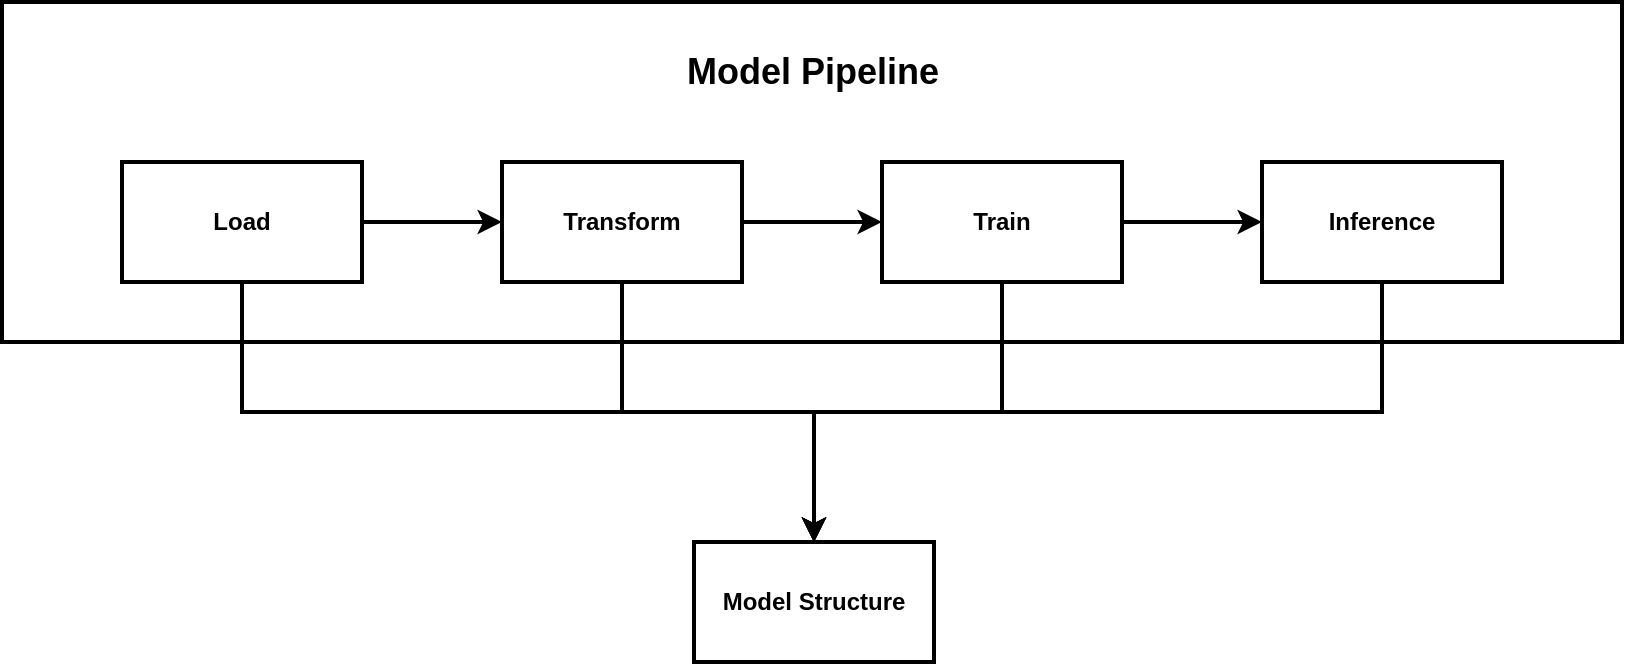 <mxfile version="27.0.9">
  <diagram name="Page-1" id="YJSvo7Jfk0gU7ICk547T">
    <mxGraphModel dx="1223" dy="727" grid="1" gridSize="10" guides="1" tooltips="1" connect="1" arrows="1" fold="1" page="1" pageScale="1" pageWidth="850" pageHeight="1100" math="0" shadow="0">
      <root>
        <mxCell id="0" />
        <mxCell id="1" parent="0" />
        <mxCell id="S0cW34gQ7OBaTAPzfA72-8" value="" style="rounded=0;whiteSpace=wrap;html=1;strokeWidth=2;" vertex="1" parent="1">
          <mxGeometry x="20" y="60" width="810" height="170" as="geometry" />
        </mxCell>
        <mxCell id="S0cW34gQ7OBaTAPzfA72-5" style="edgeStyle=orthogonalEdgeStyle;rounded=0;orthogonalLoop=1;jettySize=auto;html=1;exitX=1;exitY=0.5;exitDx=0;exitDy=0;entryX=0;entryY=0.5;entryDx=0;entryDy=0;strokeWidth=2;" edge="1" parent="1" source="S0cW34gQ7OBaTAPzfA72-1" target="S0cW34gQ7OBaTAPzfA72-2">
          <mxGeometry relative="1" as="geometry">
            <Array as="points">
              <mxPoint x="230" y="170" />
              <mxPoint x="230" y="170" />
            </Array>
          </mxGeometry>
        </mxCell>
        <mxCell id="S0cW34gQ7OBaTAPzfA72-11" style="edgeStyle=orthogonalEdgeStyle;rounded=0;orthogonalLoop=1;jettySize=auto;html=1;exitX=0.5;exitY=1;exitDx=0;exitDy=0;strokeWidth=2;" edge="1" parent="1" source="S0cW34gQ7OBaTAPzfA72-1" target="S0cW34gQ7OBaTAPzfA72-10">
          <mxGeometry relative="1" as="geometry" />
        </mxCell>
        <mxCell id="S0cW34gQ7OBaTAPzfA72-1" value="&lt;b&gt;Load&lt;/b&gt;" style="rounded=0;whiteSpace=wrap;html=1;strokeWidth=2;" vertex="1" parent="1">
          <mxGeometry x="80" y="140" width="120" height="60" as="geometry" />
        </mxCell>
        <mxCell id="S0cW34gQ7OBaTAPzfA72-6" style="edgeStyle=orthogonalEdgeStyle;rounded=0;orthogonalLoop=1;jettySize=auto;html=1;exitX=1;exitY=0.5;exitDx=0;exitDy=0;entryX=0;entryY=0.5;entryDx=0;entryDy=0;strokeWidth=2;" edge="1" parent="1" source="S0cW34gQ7OBaTAPzfA72-2" target="S0cW34gQ7OBaTAPzfA72-3">
          <mxGeometry relative="1" as="geometry" />
        </mxCell>
        <mxCell id="S0cW34gQ7OBaTAPzfA72-12" style="edgeStyle=orthogonalEdgeStyle;rounded=0;orthogonalLoop=1;jettySize=auto;html=1;exitX=0.5;exitY=1;exitDx=0;exitDy=0;strokeWidth=2;" edge="1" parent="1" source="S0cW34gQ7OBaTAPzfA72-2" target="S0cW34gQ7OBaTAPzfA72-10">
          <mxGeometry relative="1" as="geometry" />
        </mxCell>
        <mxCell id="S0cW34gQ7OBaTAPzfA72-2" value="&lt;b&gt;Transform&lt;/b&gt;" style="rounded=0;whiteSpace=wrap;html=1;strokeWidth=2;" vertex="1" parent="1">
          <mxGeometry x="270" y="140" width="120" height="60" as="geometry" />
        </mxCell>
        <mxCell id="S0cW34gQ7OBaTAPzfA72-7" style="edgeStyle=orthogonalEdgeStyle;rounded=0;orthogonalLoop=1;jettySize=auto;html=1;exitX=1;exitY=0.5;exitDx=0;exitDy=0;entryX=0;entryY=0.5;entryDx=0;entryDy=0;strokeWidth=2;" edge="1" parent="1" source="S0cW34gQ7OBaTAPzfA72-3" target="S0cW34gQ7OBaTAPzfA72-4">
          <mxGeometry relative="1" as="geometry" />
        </mxCell>
        <mxCell id="S0cW34gQ7OBaTAPzfA72-13" style="edgeStyle=orthogonalEdgeStyle;rounded=0;orthogonalLoop=1;jettySize=auto;html=1;exitX=0.5;exitY=1;exitDx=0;exitDy=0;entryX=0.5;entryY=0;entryDx=0;entryDy=0;strokeWidth=2;" edge="1" parent="1" source="S0cW34gQ7OBaTAPzfA72-3" target="S0cW34gQ7OBaTAPzfA72-10">
          <mxGeometry relative="1" as="geometry" />
        </mxCell>
        <mxCell id="S0cW34gQ7OBaTAPzfA72-3" value="&lt;b&gt;Train&lt;/b&gt;" style="rounded=0;whiteSpace=wrap;html=1;strokeWidth=2;" vertex="1" parent="1">
          <mxGeometry x="460" y="140" width="120" height="60" as="geometry" />
        </mxCell>
        <mxCell id="S0cW34gQ7OBaTAPzfA72-14" style="edgeStyle=orthogonalEdgeStyle;rounded=0;orthogonalLoop=1;jettySize=auto;html=1;exitX=0.5;exitY=1;exitDx=0;exitDy=0;entryX=0.5;entryY=0;entryDx=0;entryDy=0;strokeWidth=2;" edge="1" parent="1" source="S0cW34gQ7OBaTAPzfA72-4" target="S0cW34gQ7OBaTAPzfA72-10">
          <mxGeometry relative="1" as="geometry" />
        </mxCell>
        <mxCell id="S0cW34gQ7OBaTAPzfA72-4" value="&lt;b&gt;Inference&lt;/b&gt;" style="rounded=0;whiteSpace=wrap;html=1;strokeWidth=2;" vertex="1" parent="1">
          <mxGeometry x="650" y="140" width="120" height="60" as="geometry" />
        </mxCell>
        <mxCell id="S0cW34gQ7OBaTAPzfA72-9" value="&lt;font style=&quot;font-size: 18px;&quot;&gt;&lt;b&gt;Model Pipeline&lt;/b&gt;&lt;/font&gt;" style="text;strokeColor=none;align=center;fillColor=none;html=1;verticalAlign=middle;whiteSpace=wrap;rounded=0;" vertex="1" parent="1">
          <mxGeometry x="352" y="80" width="147" height="30" as="geometry" />
        </mxCell>
        <mxCell id="S0cW34gQ7OBaTAPzfA72-10" value="&lt;b&gt;Model Structure&lt;/b&gt;" style="rounded=0;whiteSpace=wrap;html=1;strokeWidth=2;" vertex="1" parent="1">
          <mxGeometry x="366" y="330" width="120" height="60" as="geometry" />
        </mxCell>
      </root>
    </mxGraphModel>
  </diagram>
</mxfile>
